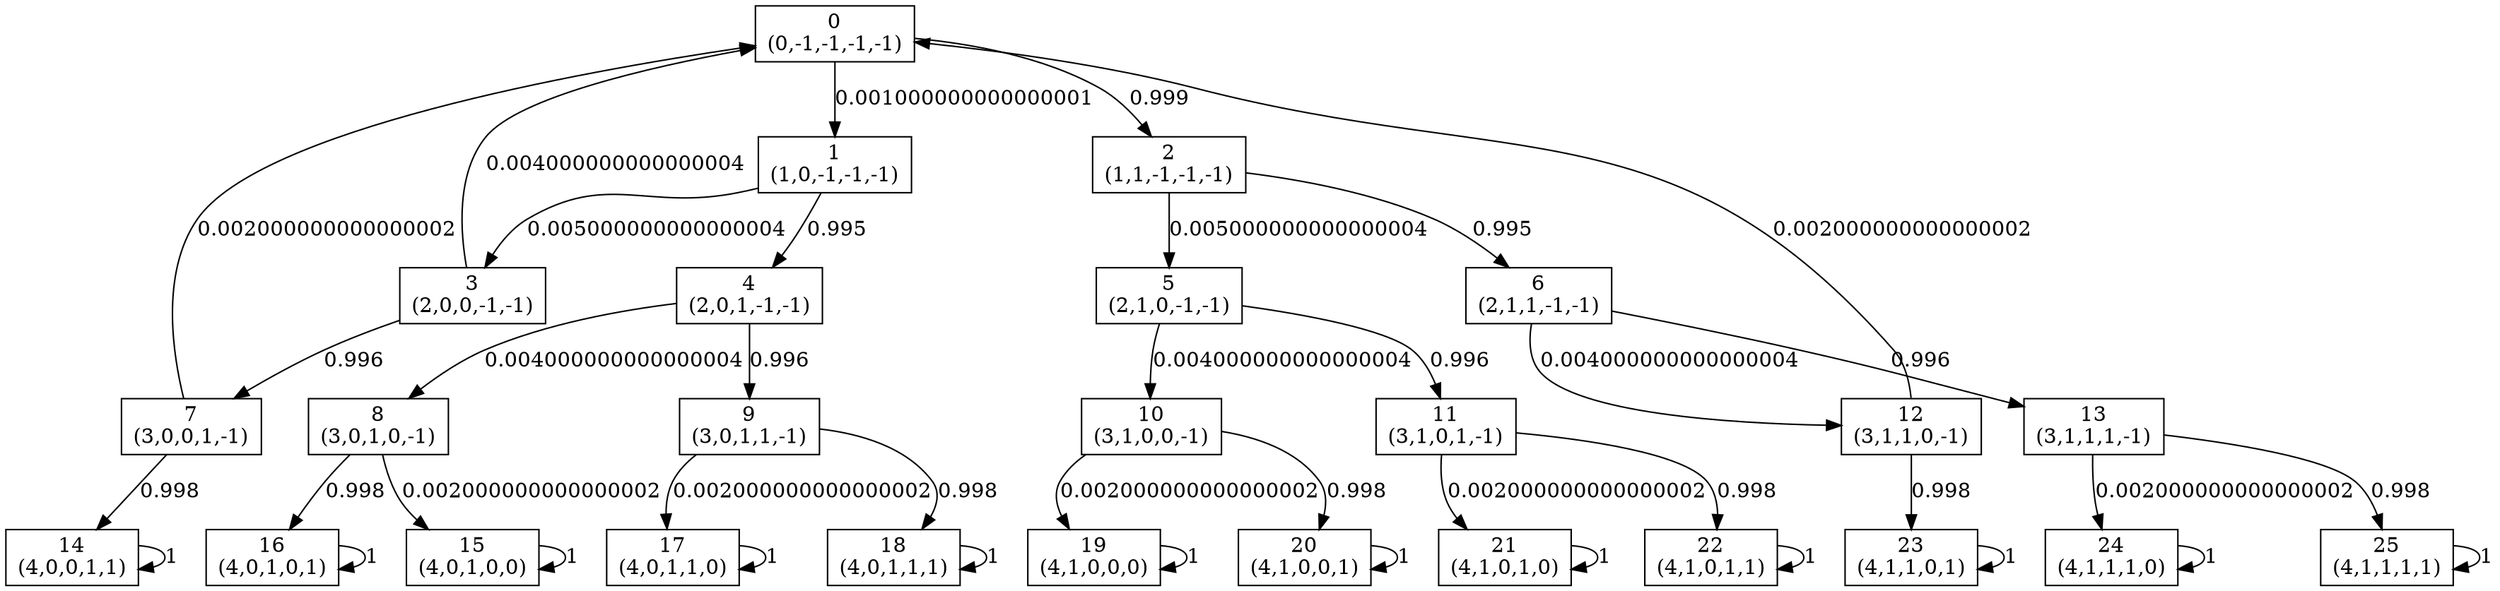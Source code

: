digraph P {
node [shape=box];
0 -> 1 [ label="0.001000000000000001" ];
0 -> 2 [ label="0.999" ];
1 -> 3 [ label="0.005000000000000004" ];
1 -> 4 [ label="0.995" ];
2 -> 5 [ label="0.005000000000000004" ];
2 -> 6 [ label="0.995" ];
3 -> 0 [ label="0.004000000000000004" ];
3 -> 7 [ label="0.996" ];
4 -> 8 [ label="0.004000000000000004" ];
4 -> 9 [ label="0.996" ];
5 -> 10 [ label="0.004000000000000004" ];
5 -> 11 [ label="0.996" ];
6 -> 12 [ label="0.004000000000000004" ];
6 -> 13 [ label="0.996" ];
7 -> 0 [ label="0.002000000000000002" ];
7 -> 14 [ label="0.998" ];
8 -> 15 [ label="0.002000000000000002" ];
8 -> 16 [ label="0.998" ];
9 -> 17 [ label="0.002000000000000002" ];
9 -> 18 [ label="0.998" ];
10 -> 19 [ label="0.002000000000000002" ];
10 -> 20 [ label="0.998" ];
11 -> 21 [ label="0.002000000000000002" ];
11 -> 22 [ label="0.998" ];
12 -> 0 [ label="0.002000000000000002" ];
12 -> 23 [ label="0.998" ];
13 -> 24 [ label="0.002000000000000002" ];
13 -> 25 [ label="0.998" ];
14 -> 14 [ label="1" ];
15 -> 15 [ label="1" ];
16 -> 16 [ label="1" ];
17 -> 17 [ label="1" ];
18 -> 18 [ label="1" ];
19 -> 19 [ label="1" ];
20 -> 20 [ label="1" ];
21 -> 21 [ label="1" ];
22 -> 22 [ label="1" ];
23 -> 23 [ label="1" ];
24 -> 24 [ label="1" ];
25 -> 25 [ label="1" ];
0 [label="0\n(0,-1,-1,-1,-1)"];
1 [label="1\n(1,0,-1,-1,-1)"];
2 [label="2\n(1,1,-1,-1,-1)"];
3 [label="3\n(2,0,0,-1,-1)"];
4 [label="4\n(2,0,1,-1,-1)"];
5 [label="5\n(2,1,0,-1,-1)"];
6 [label="6\n(2,1,1,-1,-1)"];
7 [label="7\n(3,0,0,1,-1)"];
8 [label="8\n(3,0,1,0,-1)"];
9 [label="9\n(3,0,1,1,-1)"];
10 [label="10\n(3,1,0,0,-1)"];
11 [label="11\n(3,1,0,1,-1)"];
12 [label="12\n(3,1,1,0,-1)"];
13 [label="13\n(3,1,1,1,-1)"];
14 [label="14\n(4,0,0,1,1)"];
15 [label="15\n(4,0,1,0,0)"];
16 [label="16\n(4,0,1,0,1)"];
17 [label="17\n(4,0,1,1,0)"];
18 [label="18\n(4,0,1,1,1)"];
19 [label="19\n(4,1,0,0,0)"];
20 [label="20\n(4,1,0,0,1)"];
21 [label="21\n(4,1,0,1,0)"];
22 [label="22\n(4,1,0,1,1)"];
23 [label="23\n(4,1,1,0,1)"];
24 [label="24\n(4,1,1,1,0)"];
25 [label="25\n(4,1,1,1,1)"];
}
